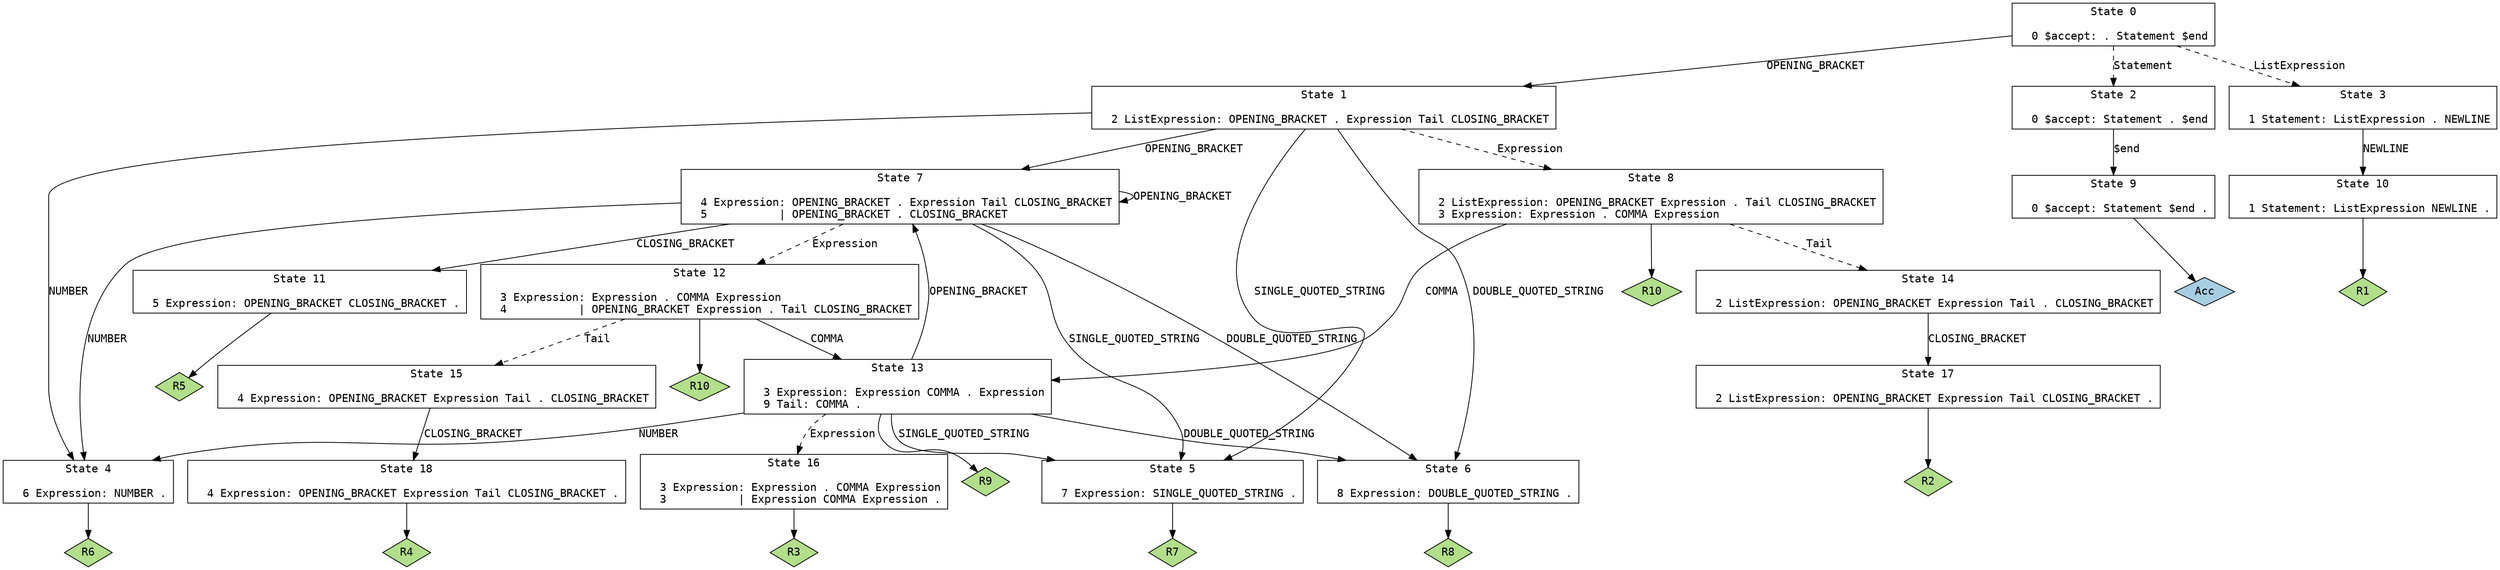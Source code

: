 // Generated by GNU Bison 3.5.1.
// Report bugs to <bug-bison@gnu.org>.
// Home page: <https://www.gnu.org/software/bison/>.

digraph "code.y"
{
  node [fontname = courier, shape = box, colorscheme = paired6]
  edge [fontname = courier]

  0 [label="State 0\n\l  0 $accept: . Statement $end\l"]
  0 -> 1 [style=solid label="OPENING_BRACKET"]
  0 -> 2 [style=dashed label="Statement"]
  0 -> 3 [style=dashed label="ListExpression"]
  1 [label="State 1\n\l  2 ListExpression: OPENING_BRACKET . Expression Tail CLOSING_BRACKET\l"]
  1 -> 4 [style=solid label="NUMBER"]
  1 -> 5 [style=solid label="SINGLE_QUOTED_STRING"]
  1 -> 6 [style=solid label="DOUBLE_QUOTED_STRING"]
  1 -> 7 [style=solid label="OPENING_BRACKET"]
  1 -> 8 [style=dashed label="Expression"]
  2 [label="State 2\n\l  0 $accept: Statement . $end\l"]
  2 -> 9 [style=solid label="$end"]
  3 [label="State 3\n\l  1 Statement: ListExpression . NEWLINE\l"]
  3 -> 10 [style=solid label="NEWLINE"]
  4 [label="State 4\n\l  6 Expression: NUMBER .\l"]
  4 -> "4R6" [style=solid]
 "4R6" [label="R6", fillcolor=3, shape=diamond, style=filled]
  5 [label="State 5\n\l  7 Expression: SINGLE_QUOTED_STRING .\l"]
  5 -> "5R7" [style=solid]
 "5R7" [label="R7", fillcolor=3, shape=diamond, style=filled]
  6 [label="State 6\n\l  8 Expression: DOUBLE_QUOTED_STRING .\l"]
  6 -> "6R8" [style=solid]
 "6R8" [label="R8", fillcolor=3, shape=diamond, style=filled]
  7 [label="State 7\n\l  4 Expression: OPENING_BRACKET . Expression Tail CLOSING_BRACKET\l  5           | OPENING_BRACKET . CLOSING_BRACKET\l"]
  7 -> 4 [style=solid label="NUMBER"]
  7 -> 5 [style=solid label="SINGLE_QUOTED_STRING"]
  7 -> 6 [style=solid label="DOUBLE_QUOTED_STRING"]
  7 -> 7 [style=solid label="OPENING_BRACKET"]
  7 -> 11 [style=solid label="CLOSING_BRACKET"]
  7 -> 12 [style=dashed label="Expression"]
  8 [label="State 8\n\l  2 ListExpression: OPENING_BRACKET Expression . Tail CLOSING_BRACKET\l  3 Expression: Expression . COMMA Expression\l"]
  8 -> 13 [style=solid label="COMMA"]
  8 -> 14 [style=dashed label="Tail"]
  8 -> "8R10" [style=solid]
 "8R10" [label="R10", fillcolor=3, shape=diamond, style=filled]
  9 [label="State 9\n\l  0 $accept: Statement $end .\l"]
  9 -> "9R0" [style=solid]
 "9R0" [label="Acc", fillcolor=1, shape=diamond, style=filled]
  10 [label="State 10\n\l  1 Statement: ListExpression NEWLINE .\l"]
  10 -> "10R1" [style=solid]
 "10R1" [label="R1", fillcolor=3, shape=diamond, style=filled]
  11 [label="State 11\n\l  5 Expression: OPENING_BRACKET CLOSING_BRACKET .\l"]
  11 -> "11R5" [style=solid]
 "11R5" [label="R5", fillcolor=3, shape=diamond, style=filled]
  12 [label="State 12\n\l  3 Expression: Expression . COMMA Expression\l  4           | OPENING_BRACKET Expression . Tail CLOSING_BRACKET\l"]
  12 -> 13 [style=solid label="COMMA"]
  12 -> 15 [style=dashed label="Tail"]
  12 -> "12R10" [style=solid]
 "12R10" [label="R10", fillcolor=3, shape=diamond, style=filled]
  13 [label="State 13\n\l  3 Expression: Expression COMMA . Expression\l  9 Tail: COMMA .\l"]
  13 -> 4 [style=solid label="NUMBER"]
  13 -> 5 [style=solid label="SINGLE_QUOTED_STRING"]
  13 -> 6 [style=solid label="DOUBLE_QUOTED_STRING"]
  13 -> 7 [style=solid label="OPENING_BRACKET"]
  13 -> 16 [style=dashed label="Expression"]
  13 -> "13R9" [style=solid]
 "13R9" [label="R9", fillcolor=3, shape=diamond, style=filled]
  14 [label="State 14\n\l  2 ListExpression: OPENING_BRACKET Expression Tail . CLOSING_BRACKET\l"]
  14 -> 17 [style=solid label="CLOSING_BRACKET"]
  15 [label="State 15\n\l  4 Expression: OPENING_BRACKET Expression Tail . CLOSING_BRACKET\l"]
  15 -> 18 [style=solid label="CLOSING_BRACKET"]
  16 [label="State 16\n\l  3 Expression: Expression . COMMA Expression\l  3           | Expression COMMA Expression .\l"]
  16 -> "16R3" [style=solid]
 "16R3" [label="R3", fillcolor=3, shape=diamond, style=filled]
  17 [label="State 17\n\l  2 ListExpression: OPENING_BRACKET Expression Tail CLOSING_BRACKET .\l"]
  17 -> "17R2" [style=solid]
 "17R2" [label="R2", fillcolor=3, shape=diamond, style=filled]
  18 [label="State 18\n\l  4 Expression: OPENING_BRACKET Expression Tail CLOSING_BRACKET .\l"]
  18 -> "18R4" [style=solid]
 "18R4" [label="R4", fillcolor=3, shape=diamond, style=filled]
}
